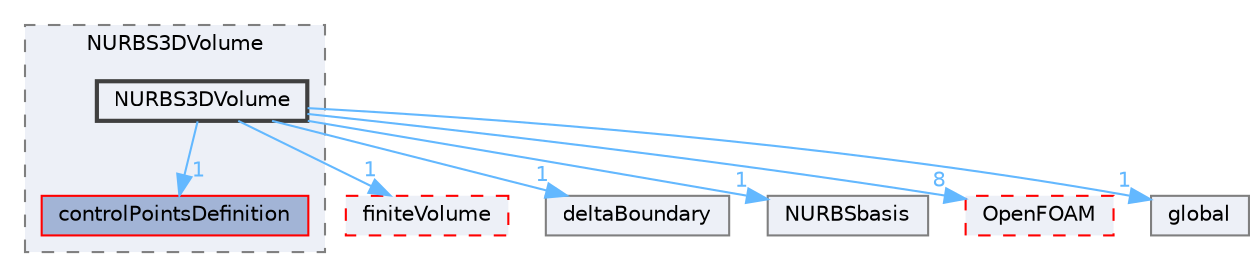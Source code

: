 digraph "src/optimisation/adjointOptimisation/adjoint/parameterization/NURBS/NURBS3DVolume/NURBS3DVolume"
{
 // LATEX_PDF_SIZE
  bgcolor="transparent";
  edge [fontname=Helvetica,fontsize=10,labelfontname=Helvetica,labelfontsize=10];
  node [fontname=Helvetica,fontsize=10,shape=box,height=0.2,width=0.4];
  compound=true
  subgraph clusterdir_51d3ac40deae63dc5bcad6c091ae8c81 {
    graph [ bgcolor="#edf0f7", pencolor="grey50", label="NURBS3DVolume", fontname=Helvetica,fontsize=10 style="filled,dashed", URL="dir_51d3ac40deae63dc5bcad6c091ae8c81.html",tooltip=""]
  dir_390a8c94c7f8df6137ee0cf11814cb76 [label="controlPointsDefinition", fillcolor="#a2b4d6", color="red", style="filled", URL="dir_390a8c94c7f8df6137ee0cf11814cb76.html",tooltip=""];
  dir_cd44b5e9a6ef99782c8d75cd1170243c [label="NURBS3DVolume", fillcolor="#edf0f7", color="grey25", style="filled,bold", URL="dir_cd44b5e9a6ef99782c8d75cd1170243c.html",tooltip=""];
  }
  dir_9bd15774b555cf7259a6fa18f99fe99b [label="finiteVolume", fillcolor="#edf0f7", color="red", style="filled,dashed", URL="dir_9bd15774b555cf7259a6fa18f99fe99b.html",tooltip=""];
  dir_b2bffebd305523ae74de52534349e8c7 [label="deltaBoundary", fillcolor="#edf0f7", color="grey50", style="filled", URL="dir_b2bffebd305523ae74de52534349e8c7.html",tooltip=""];
  dir_bb4c7d53b41519560a44ff16962c4c01 [label="NURBSbasis", fillcolor="#edf0f7", color="grey50", style="filled", URL="dir_bb4c7d53b41519560a44ff16962c4c01.html",tooltip=""];
  dir_c5473ff19b20e6ec4dfe5c310b3778a8 [label="OpenFOAM", fillcolor="#edf0f7", color="red", style="filled,dashed", URL="dir_c5473ff19b20e6ec4dfe5c310b3778a8.html",tooltip=""];
  dir_dd56dc4c5f6c51768e20e60d3fce2a94 [label="global", fillcolor="#edf0f7", color="grey50", style="filled", URL="dir_dd56dc4c5f6c51768e20e60d3fce2a94.html",tooltip=""];
  dir_cd44b5e9a6ef99782c8d75cd1170243c->dir_390a8c94c7f8df6137ee0cf11814cb76 [headlabel="1", labeldistance=1.5 headhref="dir_002638_000675.html" href="dir_002638_000675.html" color="steelblue1" fontcolor="steelblue1"];
  dir_cd44b5e9a6ef99782c8d75cd1170243c->dir_9bd15774b555cf7259a6fa18f99fe99b [headlabel="1", labeldistance=1.5 headhref="dir_002638_001387.html" href="dir_002638_001387.html" color="steelblue1" fontcolor="steelblue1"];
  dir_cd44b5e9a6ef99782c8d75cd1170243c->dir_b2bffebd305523ae74de52534349e8c7 [headlabel="1", labeldistance=1.5 headhref="dir_002638_000839.html" href="dir_002638_000839.html" color="steelblue1" fontcolor="steelblue1"];
  dir_cd44b5e9a6ef99782c8d75cd1170243c->dir_bb4c7d53b41519560a44ff16962c4c01 [headlabel="1", labeldistance=1.5 headhref="dir_002638_002639.html" href="dir_002638_002639.html" color="steelblue1" fontcolor="steelblue1"];
  dir_cd44b5e9a6ef99782c8d75cd1170243c->dir_c5473ff19b20e6ec4dfe5c310b3778a8 [headlabel="8", labeldistance=1.5 headhref="dir_002638_002695.html" href="dir_002638_002695.html" color="steelblue1" fontcolor="steelblue1"];
  dir_cd44b5e9a6ef99782c8d75cd1170243c->dir_dd56dc4c5f6c51768e20e60d3fce2a94 [headlabel="1", labeldistance=1.5 headhref="dir_002638_001646.html" href="dir_002638_001646.html" color="steelblue1" fontcolor="steelblue1"];
}
